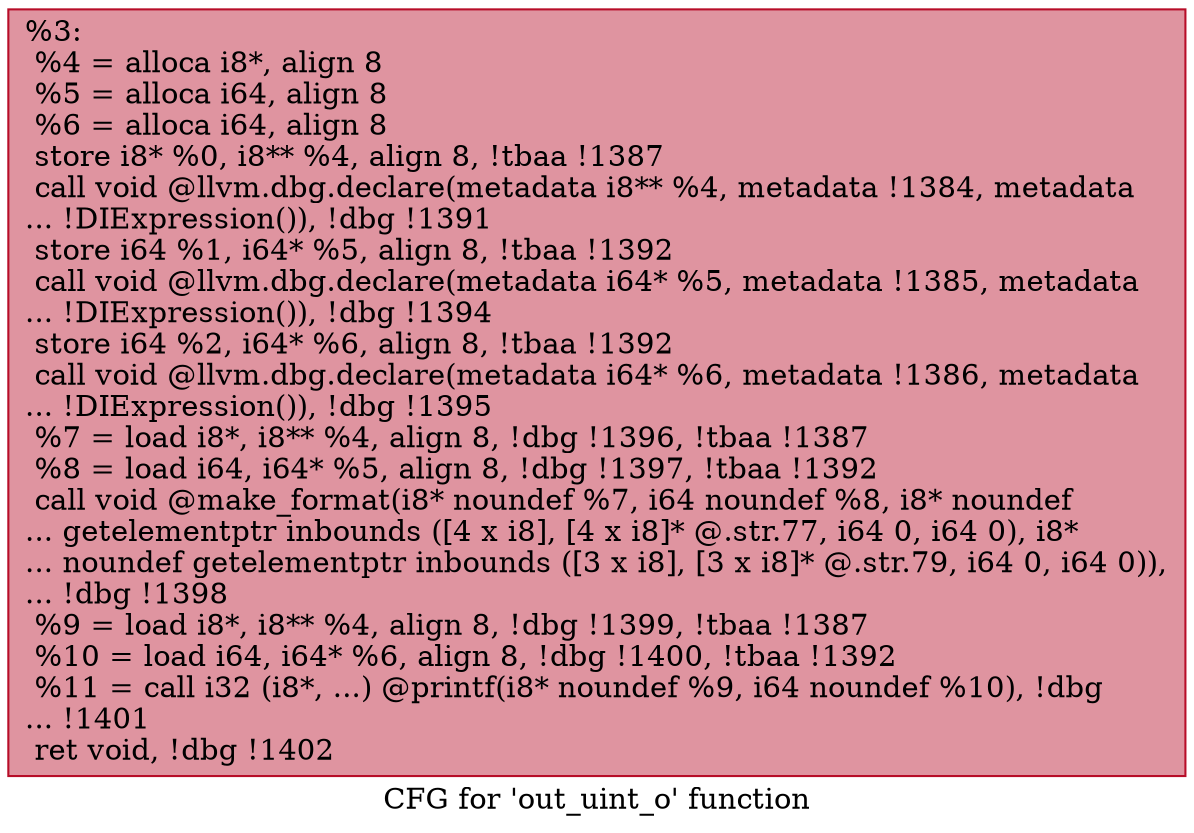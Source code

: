 digraph "CFG for 'out_uint_o' function" {
	label="CFG for 'out_uint_o' function";

	Node0x15f9df0 [shape=record,color="#b70d28ff", style=filled, fillcolor="#b70d2870",label="{%3:\l  %4 = alloca i8*, align 8\l  %5 = alloca i64, align 8\l  %6 = alloca i64, align 8\l  store i8* %0, i8** %4, align 8, !tbaa !1387\l  call void @llvm.dbg.declare(metadata i8** %4, metadata !1384, metadata\l... !DIExpression()), !dbg !1391\l  store i64 %1, i64* %5, align 8, !tbaa !1392\l  call void @llvm.dbg.declare(metadata i64* %5, metadata !1385, metadata\l... !DIExpression()), !dbg !1394\l  store i64 %2, i64* %6, align 8, !tbaa !1392\l  call void @llvm.dbg.declare(metadata i64* %6, metadata !1386, metadata\l... !DIExpression()), !dbg !1395\l  %7 = load i8*, i8** %4, align 8, !dbg !1396, !tbaa !1387\l  %8 = load i64, i64* %5, align 8, !dbg !1397, !tbaa !1392\l  call void @make_format(i8* noundef %7, i64 noundef %8, i8* noundef\l... getelementptr inbounds ([4 x i8], [4 x i8]* @.str.77, i64 0, i64 0), i8*\l... noundef getelementptr inbounds ([3 x i8], [3 x i8]* @.str.79, i64 0, i64 0)),\l... !dbg !1398\l  %9 = load i8*, i8** %4, align 8, !dbg !1399, !tbaa !1387\l  %10 = load i64, i64* %6, align 8, !dbg !1400, !tbaa !1392\l  %11 = call i32 (i8*, ...) @printf(i8* noundef %9, i64 noundef %10), !dbg\l... !1401\l  ret void, !dbg !1402\l}"];
}
